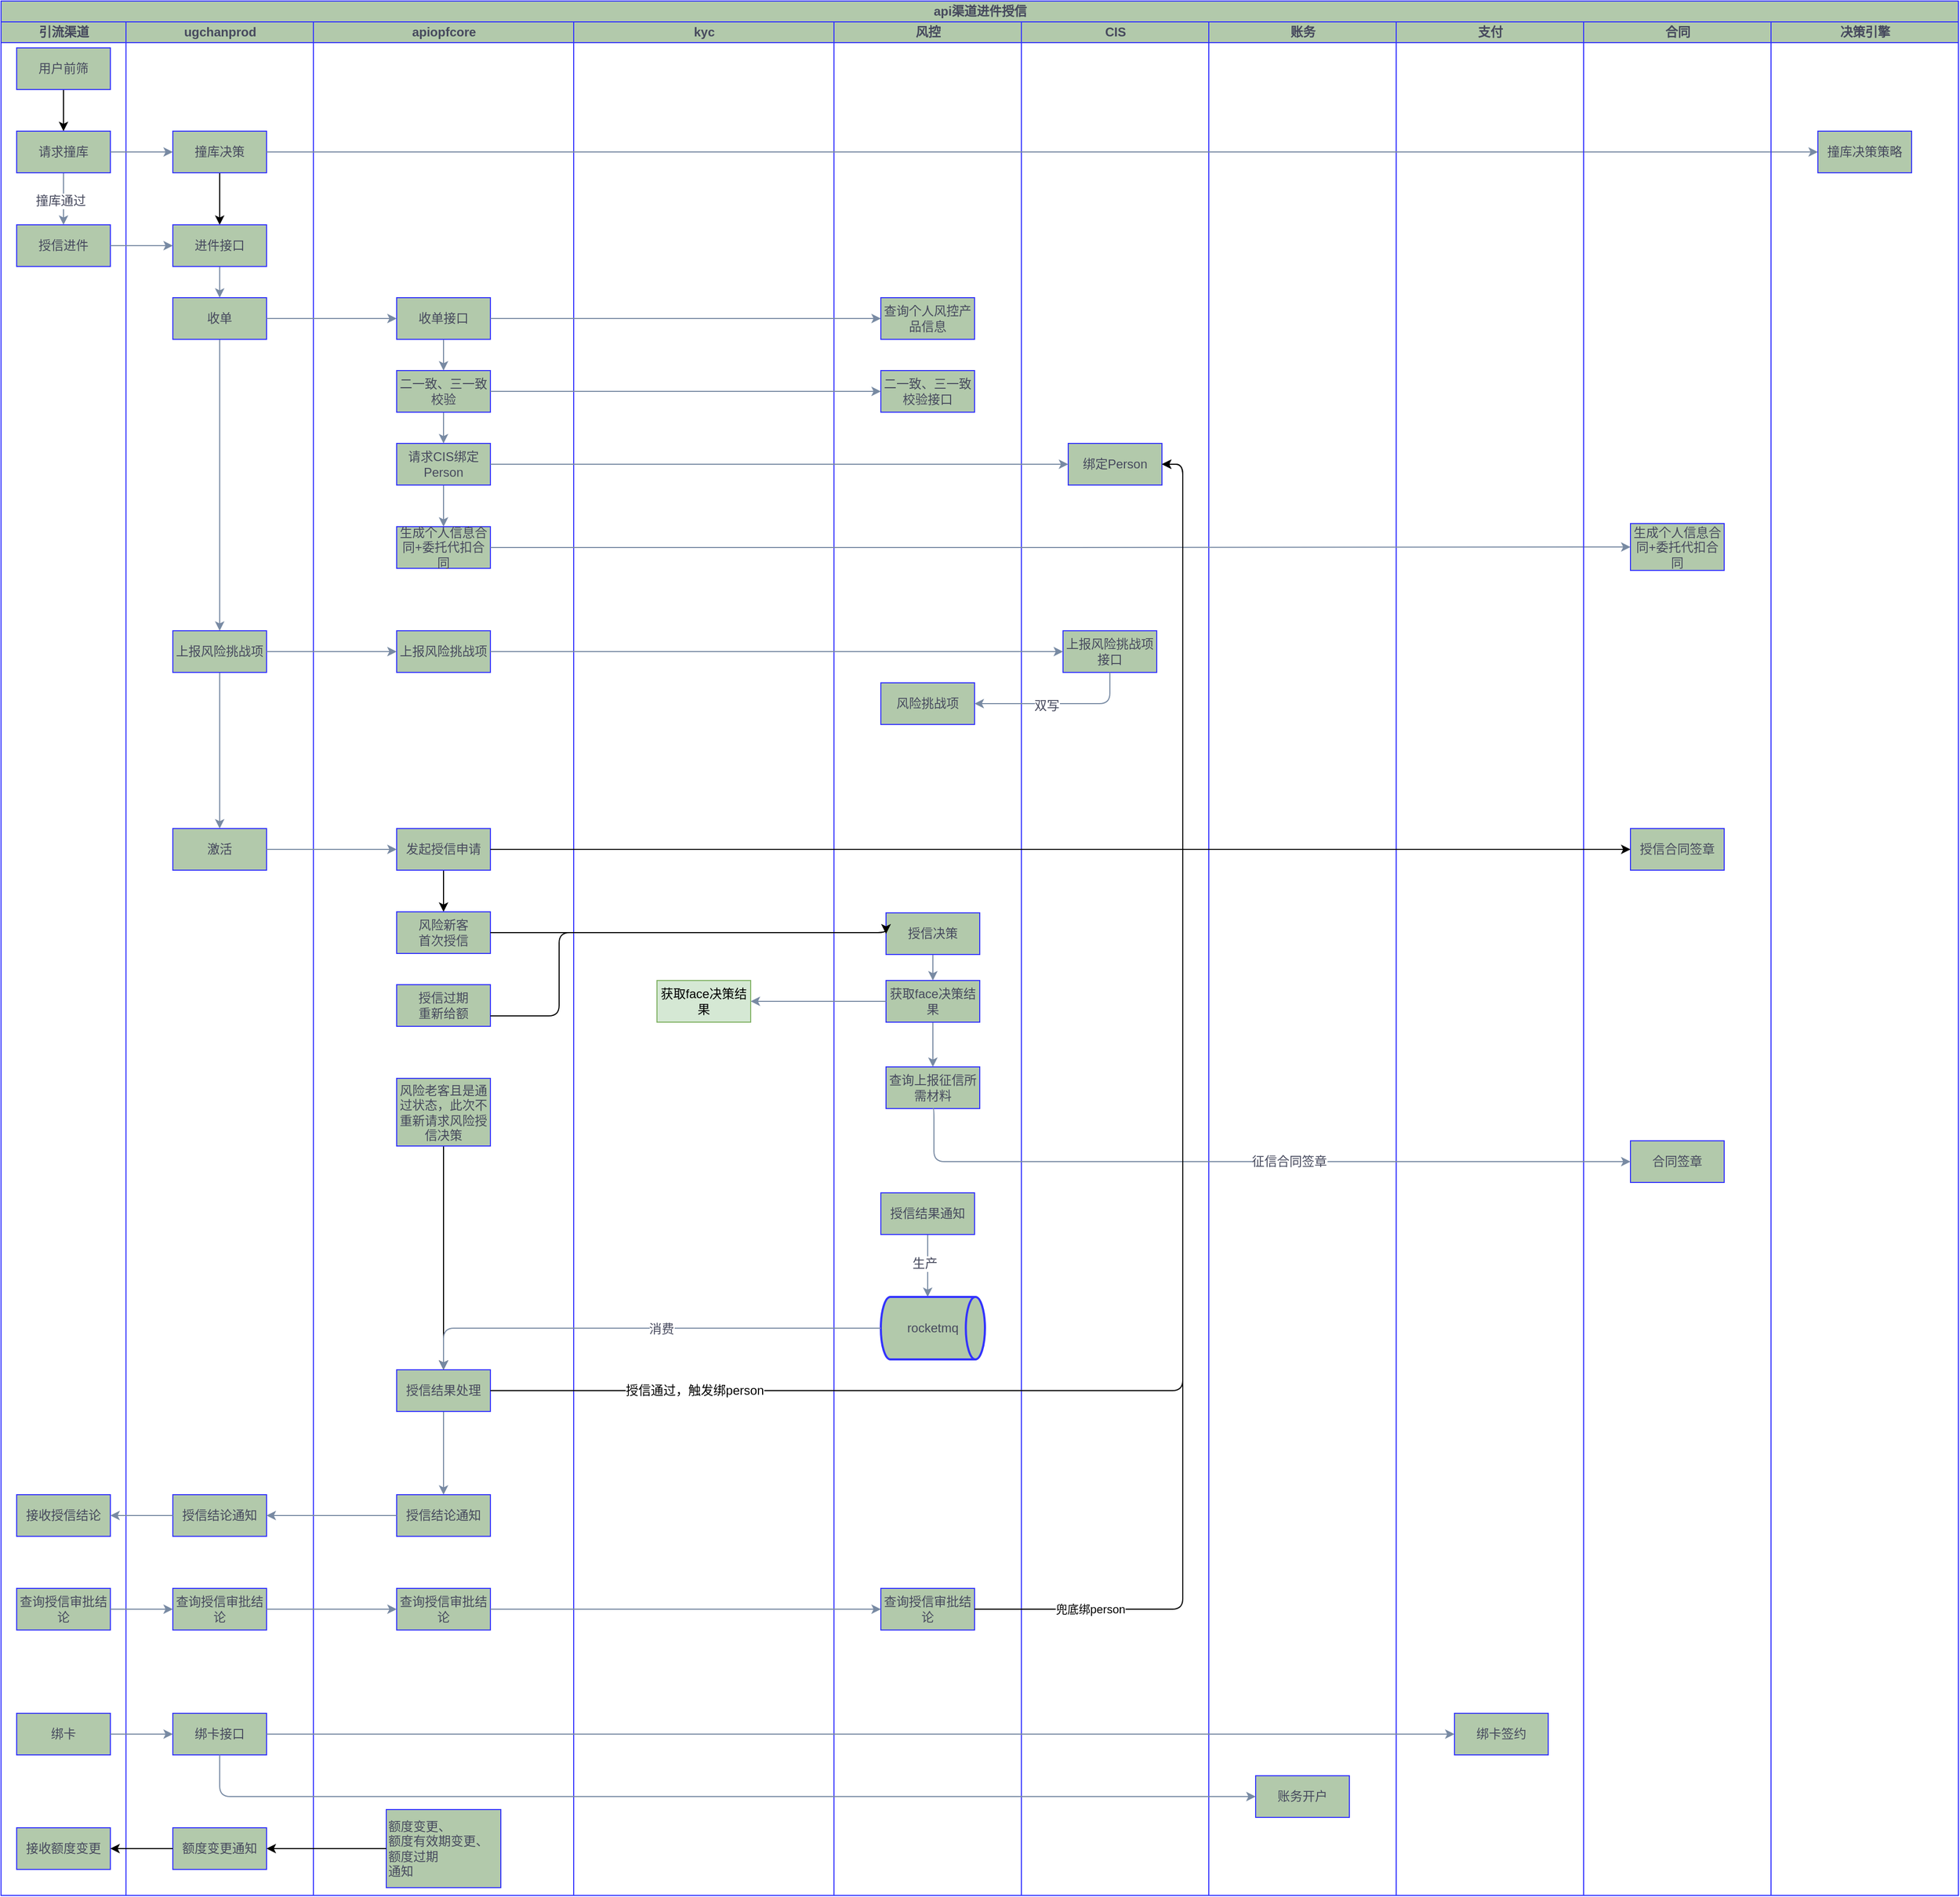 <mxfile version="28.2.7">
  <diagram id="prtHgNgQTEPvFCAcTncT" name="Page-1">
    <mxGraphModel dx="1741" dy="1065" grid="1" gridSize="10" guides="1" tooltips="1" connect="1" arrows="1" fold="1" page="1" pageScale="1" pageWidth="827" pageHeight="1169" math="0" shadow="0">
      <root>
        <mxCell id="0" />
        <mxCell id="1" parent="0" />
        <mxCell id="0aJKDV-4UEbGTjIscSVI-1" value="api渠道进件授信" style="swimlane;childLayout=stackLayout;resizeParent=1;resizeParentMax=0;startSize=20;html=1;labelBackgroundColor=none;fillColor=#B2C9AB;strokeColor=#3333FF;fontColor=#46495D;" parent="1" vertex="1">
          <mxGeometry x="234.0" y="105" width="1880" height="1820" as="geometry" />
        </mxCell>
        <mxCell id="0aJKDV-4UEbGTjIscSVI-2" value="引流渠道" style="swimlane;startSize=20;html=1;labelBackgroundColor=none;fillColor=#B2C9AB;strokeColor=#3333FF;fontColor=#46495D;" parent="0aJKDV-4UEbGTjIscSVI-1" vertex="1">
          <mxGeometry y="20" width="120" height="1800" as="geometry" />
        </mxCell>
        <mxCell id="0aJKDV-4UEbGTjIscSVI-20" style="edgeStyle=orthogonalEdgeStyle;rounded=0;orthogonalLoop=1;jettySize=auto;html=1;entryX=0.5;entryY=0;entryDx=0;entryDy=0;strokeColor=#788AA3;fontFamily=Helvetica;fontSize=12;fontColor=#46495D;startSize=20;fillColor=#B2C9AB;" parent="0aJKDV-4UEbGTjIscSVI-2" source="0aJKDV-4UEbGTjIscSVI-12" target="0aJKDV-4UEbGTjIscSVI-19" edge="1">
          <mxGeometry relative="1" as="geometry" />
        </mxCell>
        <mxCell id="0aJKDV-4UEbGTjIscSVI-21" value="撞库通过" style="edgeLabel;html=1;align=center;verticalAlign=middle;resizable=0;points=[];fontSize=12;fontFamily=Helvetica;fontColor=#46495D;" parent="0aJKDV-4UEbGTjIscSVI-20" vertex="1" connectable="0">
          <mxGeometry x="0.05" y="-3" relative="1" as="geometry">
            <mxPoint as="offset" />
          </mxGeometry>
        </mxCell>
        <mxCell id="0aJKDV-4UEbGTjIscSVI-12" value="请求撞库" style="rounded=0;whiteSpace=wrap;html=1;labelBackgroundColor=none;strokeColor=#3333FF;align=center;verticalAlign=middle;fontFamily=Helvetica;fontSize=12;fontColor=#46495D;startSize=20;fillColor=#B2C9AB;" parent="0aJKDV-4UEbGTjIscSVI-2" vertex="1">
          <mxGeometry x="15.0" y="105" width="90" height="40" as="geometry" />
        </mxCell>
        <mxCell id="0aJKDV-4UEbGTjIscSVI-19" value="授信进件" style="rounded=0;whiteSpace=wrap;html=1;labelBackgroundColor=none;strokeColor=#3333FF;align=center;verticalAlign=middle;fontFamily=Helvetica;fontSize=12;fontColor=#46495D;startSize=20;fillColor=#B2C9AB;" parent="0aJKDV-4UEbGTjIscSVI-2" vertex="1">
          <mxGeometry x="15.0" y="195" width="90" height="40" as="geometry" />
        </mxCell>
        <mxCell id="0aJKDV-4UEbGTjIscSVI-86" value="接收授信结论" style="rounded=0;whiteSpace=wrap;html=1;labelBackgroundColor=none;strokeColor=#3333FF;align=center;verticalAlign=middle;fontFamily=Helvetica;fontSize=12;fontColor=#46495D;startSize=20;fillColor=#B2C9AB;" parent="0aJKDV-4UEbGTjIscSVI-2" vertex="1">
          <mxGeometry x="15.0" y="1415" width="90" height="40" as="geometry" />
        </mxCell>
        <mxCell id="0aJKDV-4UEbGTjIscSVI-89" value="查询授信审批结论" style="rounded=0;whiteSpace=wrap;html=1;labelBackgroundColor=none;strokeColor=#3333FF;align=center;verticalAlign=middle;fontFamily=Helvetica;fontSize=12;fontColor=#46495D;startSize=20;fillColor=#B2C9AB;" parent="0aJKDV-4UEbGTjIscSVI-2" vertex="1">
          <mxGeometry x="15.0" y="1505" width="90" height="40" as="geometry" />
        </mxCell>
        <mxCell id="0aJKDV-4UEbGTjIscSVI-97" value="绑卡" style="rounded=0;whiteSpace=wrap;html=1;labelBackgroundColor=none;strokeColor=#3333FF;align=center;verticalAlign=middle;fontFamily=Helvetica;fontSize=12;fontColor=#46495D;startSize=20;fillColor=#B2C9AB;" parent="0aJKDV-4UEbGTjIscSVI-2" vertex="1">
          <mxGeometry x="15.0" y="1625" width="90" height="40" as="geometry" />
        </mxCell>
        <mxCell id="_hFNNQDsAzryGd1d4DFy-20" value="接收额度变更" style="rounded=0;whiteSpace=wrap;html=1;labelBackgroundColor=none;strokeColor=#3333FF;align=center;verticalAlign=middle;fontFamily=Helvetica;fontSize=12;fontColor=#46495D;startSize=20;fillColor=#B2C9AB;" vertex="1" parent="0aJKDV-4UEbGTjIscSVI-2">
          <mxGeometry x="15.0" y="1735" width="90" height="40" as="geometry" />
        </mxCell>
        <mxCell id="_hFNNQDsAzryGd1d4DFy-25" style="edgeStyle=orthogonalEdgeStyle;shape=connector;curved=0;rounded=1;orthogonalLoop=1;jettySize=auto;html=1;entryX=0.5;entryY=0;entryDx=0;entryDy=0;strokeColor=default;align=center;verticalAlign=middle;fontFamily=Helvetica;fontSize=11;fontColor=default;labelBackgroundColor=default;endArrow=classic;" edge="1" parent="0aJKDV-4UEbGTjIscSVI-2" source="_hFNNQDsAzryGd1d4DFy-23" target="0aJKDV-4UEbGTjIscSVI-12">
          <mxGeometry relative="1" as="geometry" />
        </mxCell>
        <mxCell id="_hFNNQDsAzryGd1d4DFy-23" value="用户前筛" style="rounded=0;whiteSpace=wrap;html=1;labelBackgroundColor=none;strokeColor=#3333FF;align=center;verticalAlign=middle;fontFamily=Helvetica;fontSize=12;fontColor=#46495D;startSize=20;fillColor=#B2C9AB;" vertex="1" parent="0aJKDV-4UEbGTjIscSVI-2">
          <mxGeometry x="15.0" y="25" width="90" height="40" as="geometry" />
        </mxCell>
        <mxCell id="0aJKDV-4UEbGTjIscSVI-3" value="ugchanprod" style="swimlane;startSize=20;html=1;labelBackgroundColor=none;fillColor=#B2C9AB;strokeColor=#3333FF;fontColor=#46495D;" parent="0aJKDV-4UEbGTjIscSVI-1" vertex="1">
          <mxGeometry x="120" y="20" width="180" height="1800" as="geometry" />
        </mxCell>
        <mxCell id="_hFNNQDsAzryGd1d4DFy-24" style="edgeStyle=orthogonalEdgeStyle;shape=connector;curved=0;rounded=1;orthogonalLoop=1;jettySize=auto;html=1;entryX=0.5;entryY=0;entryDx=0;entryDy=0;strokeColor=default;align=center;verticalAlign=middle;fontFamily=Helvetica;fontSize=11;fontColor=default;labelBackgroundColor=default;endArrow=classic;" edge="1" parent="0aJKDV-4UEbGTjIscSVI-3" source="0aJKDV-4UEbGTjIscSVI-15" target="0aJKDV-4UEbGTjIscSVI-22">
          <mxGeometry relative="1" as="geometry" />
        </mxCell>
        <mxCell id="0aJKDV-4UEbGTjIscSVI-15" value="撞库决策" style="rounded=0;whiteSpace=wrap;html=1;labelBackgroundColor=none;strokeColor=#3333FF;align=center;verticalAlign=middle;fontFamily=Helvetica;fontSize=12;fontColor=#46495D;startSize=20;fillColor=#B2C9AB;" parent="0aJKDV-4UEbGTjIscSVI-3" vertex="1">
          <mxGeometry x="45.0" y="105" width="90" height="40" as="geometry" />
        </mxCell>
        <mxCell id="0aJKDV-4UEbGTjIscSVI-25" value="" style="edgeStyle=orthogonalEdgeStyle;rounded=0;orthogonalLoop=1;jettySize=auto;html=1;strokeColor=#788AA3;fontFamily=Helvetica;fontSize=12;fontColor=#46495D;startSize=20;fillColor=#B2C9AB;" parent="0aJKDV-4UEbGTjIscSVI-3" source="0aJKDV-4UEbGTjIscSVI-22" target="0aJKDV-4UEbGTjIscSVI-24" edge="1">
          <mxGeometry relative="1" as="geometry" />
        </mxCell>
        <mxCell id="0aJKDV-4UEbGTjIscSVI-22" value="进件接口" style="rounded=0;whiteSpace=wrap;html=1;labelBackgroundColor=none;strokeColor=#3333FF;align=center;verticalAlign=middle;fontFamily=Helvetica;fontSize=12;fontColor=#46495D;startSize=20;fillColor=#B2C9AB;" parent="0aJKDV-4UEbGTjIscSVI-3" vertex="1">
          <mxGeometry x="45.0" y="195" width="90" height="40" as="geometry" />
        </mxCell>
        <mxCell id="0aJKDV-4UEbGTjIscSVI-27" value="" style="edgeStyle=orthogonalEdgeStyle;rounded=0;orthogonalLoop=1;jettySize=auto;html=1;strokeColor=#788AA3;fontFamily=Helvetica;fontSize=12;fontColor=#46495D;startSize=20;fillColor=#B2C9AB;" parent="0aJKDV-4UEbGTjIscSVI-3" source="0aJKDV-4UEbGTjIscSVI-24" target="0aJKDV-4UEbGTjIscSVI-26" edge="1">
          <mxGeometry relative="1" as="geometry" />
        </mxCell>
        <mxCell id="0aJKDV-4UEbGTjIscSVI-24" value="收单" style="rounded=0;whiteSpace=wrap;html=1;labelBackgroundColor=none;strokeColor=#3333FF;align=center;verticalAlign=middle;fontFamily=Helvetica;fontSize=12;fontColor=#46495D;startSize=20;fillColor=#B2C9AB;" parent="0aJKDV-4UEbGTjIscSVI-3" vertex="1">
          <mxGeometry x="45.0" y="265" width="90" height="40" as="geometry" />
        </mxCell>
        <mxCell id="0aJKDV-4UEbGTjIscSVI-29" value="" style="edgeStyle=orthogonalEdgeStyle;rounded=0;orthogonalLoop=1;jettySize=auto;html=1;strokeColor=#788AA3;fontFamily=Helvetica;fontSize=12;fontColor=#46495D;startSize=20;fillColor=#B2C9AB;" parent="0aJKDV-4UEbGTjIscSVI-3" source="0aJKDV-4UEbGTjIscSVI-26" target="0aJKDV-4UEbGTjIscSVI-28" edge="1">
          <mxGeometry relative="1" as="geometry" />
        </mxCell>
        <mxCell id="0aJKDV-4UEbGTjIscSVI-26" value="上报风险挑战项" style="rounded=0;whiteSpace=wrap;html=1;labelBackgroundColor=none;strokeColor=#3333FF;align=center;verticalAlign=middle;fontFamily=Helvetica;fontSize=12;fontColor=#46495D;startSize=20;fillColor=#B2C9AB;" parent="0aJKDV-4UEbGTjIscSVI-3" vertex="1">
          <mxGeometry x="45.0" y="585" width="90" height="40" as="geometry" />
        </mxCell>
        <mxCell id="0aJKDV-4UEbGTjIscSVI-28" value="激活" style="rounded=0;whiteSpace=wrap;html=1;labelBackgroundColor=none;strokeColor=#3333FF;align=center;verticalAlign=middle;fontFamily=Helvetica;fontSize=12;fontColor=#46495D;startSize=20;fillColor=#B2C9AB;" parent="0aJKDV-4UEbGTjIscSVI-3" vertex="1">
          <mxGeometry x="45.0" y="775" width="90" height="40" as="geometry" />
        </mxCell>
        <mxCell id="0aJKDV-4UEbGTjIscSVI-84" value="授信结论通知" style="rounded=0;whiteSpace=wrap;html=1;labelBackgroundColor=none;strokeColor=#3333FF;align=center;verticalAlign=middle;fontFamily=Helvetica;fontSize=12;fontColor=#46495D;startSize=20;fillColor=#B2C9AB;" parent="0aJKDV-4UEbGTjIscSVI-3" vertex="1">
          <mxGeometry x="45.0" y="1415" width="90" height="40" as="geometry" />
        </mxCell>
        <mxCell id="0aJKDV-4UEbGTjIscSVI-90" value="查询授信审批结论" style="rounded=0;whiteSpace=wrap;html=1;labelBackgroundColor=none;strokeColor=#3333FF;align=center;verticalAlign=middle;fontFamily=Helvetica;fontSize=12;fontColor=#46495D;startSize=20;fillColor=#B2C9AB;" parent="0aJKDV-4UEbGTjIscSVI-3" vertex="1">
          <mxGeometry x="45.0" y="1505" width="90" height="40" as="geometry" />
        </mxCell>
        <mxCell id="0aJKDV-4UEbGTjIscSVI-98" value="绑卡接口" style="rounded=0;whiteSpace=wrap;html=1;labelBackgroundColor=none;strokeColor=#3333FF;align=center;verticalAlign=middle;fontFamily=Helvetica;fontSize=12;fontColor=#46495D;startSize=20;fillColor=#B2C9AB;" parent="0aJKDV-4UEbGTjIscSVI-3" vertex="1">
          <mxGeometry x="45.0" y="1625" width="90" height="40" as="geometry" />
        </mxCell>
        <mxCell id="_hFNNQDsAzryGd1d4DFy-19" value="额度变更通知" style="rounded=0;whiteSpace=wrap;html=1;labelBackgroundColor=none;strokeColor=#3333FF;align=center;verticalAlign=middle;fontFamily=Helvetica;fontSize=12;fontColor=#46495D;startSize=20;fillColor=#B2C9AB;" vertex="1" parent="0aJKDV-4UEbGTjIscSVI-3">
          <mxGeometry x="45.0" y="1735" width="90" height="40" as="geometry" />
        </mxCell>
        <mxCell id="0aJKDV-4UEbGTjIscSVI-4" value="apiopfcore" style="swimlane;startSize=20;html=1;labelBackgroundColor=none;fillColor=#B2C9AB;strokeColor=#3333FF;fontColor=#46495D;" parent="0aJKDV-4UEbGTjIscSVI-1" vertex="1">
          <mxGeometry x="300" y="20" width="250" height="1800" as="geometry" />
        </mxCell>
        <mxCell id="0aJKDV-4UEbGTjIscSVI-35" value="" style="edgeStyle=orthogonalEdgeStyle;shape=connector;curved=0;rounded=1;orthogonalLoop=1;jettySize=auto;html=1;labelBackgroundColor=default;strokeColor=#788AA3;align=center;verticalAlign=middle;fontFamily=Helvetica;fontSize=12;fontColor=#46495D;endArrow=classic;startSize=20;fillColor=#B2C9AB;" parent="0aJKDV-4UEbGTjIscSVI-4" source="0aJKDV-4UEbGTjIscSVI-30" target="0aJKDV-4UEbGTjIscSVI-34" edge="1">
          <mxGeometry relative="1" as="geometry" />
        </mxCell>
        <mxCell id="0aJKDV-4UEbGTjIscSVI-30" value="收单接口" style="rounded=0;whiteSpace=wrap;html=1;labelBackgroundColor=none;strokeColor=#3333FF;align=center;verticalAlign=middle;fontFamily=Helvetica;fontSize=12;fontColor=#46495D;startSize=20;fillColor=#B2C9AB;" parent="0aJKDV-4UEbGTjIscSVI-4" vertex="1">
          <mxGeometry x="80.0" y="265" width="90" height="40" as="geometry" />
        </mxCell>
        <mxCell id="0aJKDV-4UEbGTjIscSVI-38" style="edgeStyle=orthogonalEdgeStyle;shape=connector;curved=0;rounded=1;orthogonalLoop=1;jettySize=auto;html=1;labelBackgroundColor=default;strokeColor=#788AA3;align=center;verticalAlign=middle;fontFamily=Helvetica;fontSize=12;fontColor=#46495D;endArrow=classic;startSize=20;fillColor=#B2C9AB;" parent="0aJKDV-4UEbGTjIscSVI-4" source="0aJKDV-4UEbGTjIscSVI-34" edge="1">
          <mxGeometry relative="1" as="geometry">
            <mxPoint x="125.0" y="405" as="targetPoint" />
          </mxGeometry>
        </mxCell>
        <mxCell id="0aJKDV-4UEbGTjIscSVI-34" value="二一致、三一致校验" style="rounded=0;whiteSpace=wrap;html=1;labelBackgroundColor=none;strokeColor=#3333FF;align=center;verticalAlign=middle;fontFamily=Helvetica;fontSize=12;fontColor=#46495D;startSize=20;fillColor=#B2C9AB;" parent="0aJKDV-4UEbGTjIscSVI-4" vertex="1">
          <mxGeometry x="80.0" y="335" width="90" height="40" as="geometry" />
        </mxCell>
        <mxCell id="0aJKDV-4UEbGTjIscSVI-43" style="edgeStyle=orthogonalEdgeStyle;shape=connector;curved=0;rounded=1;orthogonalLoop=1;jettySize=auto;html=1;entryX=0.5;entryY=0;entryDx=0;entryDy=0;labelBackgroundColor=default;strokeColor=#788AA3;align=center;verticalAlign=middle;fontFamily=Helvetica;fontSize=12;fontColor=#46495D;endArrow=classic;startSize=20;fillColor=#B2C9AB;" parent="0aJKDV-4UEbGTjIscSVI-4" source="0aJKDV-4UEbGTjIscSVI-39" target="0aJKDV-4UEbGTjIscSVI-42" edge="1">
          <mxGeometry relative="1" as="geometry" />
        </mxCell>
        <mxCell id="0aJKDV-4UEbGTjIscSVI-39" value="请求CIS绑定Person" style="rounded=0;whiteSpace=wrap;html=1;labelBackgroundColor=none;strokeColor=#3333FF;align=center;verticalAlign=middle;fontFamily=Helvetica;fontSize=12;fontColor=#46495D;startSize=20;fillColor=#B2C9AB;" parent="0aJKDV-4UEbGTjIscSVI-4" vertex="1">
          <mxGeometry x="80.0" y="405" width="90" height="40" as="geometry" />
        </mxCell>
        <mxCell id="0aJKDV-4UEbGTjIscSVI-42" value="生成个人信息合同+委托代扣合同" style="rounded=0;whiteSpace=wrap;html=1;labelBackgroundColor=none;strokeColor=#3333FF;align=center;verticalAlign=middle;fontFamily=Helvetica;fontSize=12;fontColor=#46495D;startSize=20;fillColor=#B2C9AB;" parent="0aJKDV-4UEbGTjIscSVI-4" vertex="1">
          <mxGeometry x="80.0" y="485" width="90" height="40" as="geometry" />
        </mxCell>
        <mxCell id="0aJKDV-4UEbGTjIscSVI-47" value="上报风险挑战项" style="rounded=0;whiteSpace=wrap;html=1;labelBackgroundColor=none;strokeColor=#3333FF;align=center;verticalAlign=middle;fontFamily=Helvetica;fontSize=12;fontColor=#46495D;startSize=20;fillColor=#B2C9AB;" parent="0aJKDV-4UEbGTjIscSVI-4" vertex="1">
          <mxGeometry x="80.0" y="585" width="90" height="40" as="geometry" />
        </mxCell>
        <mxCell id="_hFNNQDsAzryGd1d4DFy-11" value="" style="edgeStyle=orthogonalEdgeStyle;rounded=0;orthogonalLoop=1;jettySize=auto;html=1;" edge="1" parent="0aJKDV-4UEbGTjIscSVI-4" source="0aJKDV-4UEbGTjIscSVI-53" target="_hFNNQDsAzryGd1d4DFy-10">
          <mxGeometry relative="1" as="geometry" />
        </mxCell>
        <mxCell id="0aJKDV-4UEbGTjIscSVI-53" value="发起授信申请" style="rounded=0;whiteSpace=wrap;html=1;labelBackgroundColor=none;strokeColor=#3333FF;align=center;verticalAlign=middle;fontFamily=Helvetica;fontSize=12;fontColor=#46495D;startSize=20;fillColor=#B2C9AB;" parent="0aJKDV-4UEbGTjIscSVI-4" vertex="1">
          <mxGeometry x="80.0" y="775" width="90" height="40" as="geometry" />
        </mxCell>
        <mxCell id="0aJKDV-4UEbGTjIscSVI-83" value="" style="edgeStyle=orthogonalEdgeStyle;shape=connector;curved=0;rounded=1;orthogonalLoop=1;jettySize=auto;html=1;labelBackgroundColor=default;strokeColor=#788AA3;align=center;verticalAlign=middle;fontFamily=Helvetica;fontSize=12;fontColor=#46495D;endArrow=classic;startSize=20;fillColor=#B2C9AB;" parent="0aJKDV-4UEbGTjIscSVI-4" source="0aJKDV-4UEbGTjIscSVI-77" target="0aJKDV-4UEbGTjIscSVI-82" edge="1">
          <mxGeometry relative="1" as="geometry" />
        </mxCell>
        <mxCell id="0aJKDV-4UEbGTjIscSVI-77" value="授信结果处理" style="rounded=0;whiteSpace=wrap;html=1;labelBackgroundColor=none;strokeColor=#3333FF;align=center;verticalAlign=middle;fontFamily=Helvetica;fontSize=12;fontColor=#46495D;startSize=20;fillColor=#B2C9AB;" parent="0aJKDV-4UEbGTjIscSVI-4" vertex="1">
          <mxGeometry x="80.0" y="1295" width="90" height="40" as="geometry" />
        </mxCell>
        <mxCell id="0aJKDV-4UEbGTjIscSVI-82" value="授信结论通知" style="rounded=0;whiteSpace=wrap;html=1;labelBackgroundColor=none;strokeColor=#3333FF;align=center;verticalAlign=middle;fontFamily=Helvetica;fontSize=12;fontColor=#46495D;startSize=20;fillColor=#B2C9AB;" parent="0aJKDV-4UEbGTjIscSVI-4" vertex="1">
          <mxGeometry x="80.0" y="1415" width="90" height="40" as="geometry" />
        </mxCell>
        <mxCell id="0aJKDV-4UEbGTjIscSVI-92" value="查询授信审批结论" style="rounded=0;whiteSpace=wrap;html=1;labelBackgroundColor=none;strokeColor=#3333FF;align=center;verticalAlign=middle;fontFamily=Helvetica;fontSize=12;fontColor=#46495D;startSize=20;fillColor=#B2C9AB;" parent="0aJKDV-4UEbGTjIscSVI-4" vertex="1">
          <mxGeometry x="80.0" y="1505" width="90" height="40" as="geometry" />
        </mxCell>
        <mxCell id="_hFNNQDsAzryGd1d4DFy-10" value="风险新客&lt;br&gt;首次授信" style="rounded=0;whiteSpace=wrap;html=1;labelBackgroundColor=none;strokeColor=#3333FF;align=center;verticalAlign=middle;fontFamily=Helvetica;fontSize=12;fontColor=#46495D;startSize=20;fillColor=#B2C9AB;" vertex="1" parent="0aJKDV-4UEbGTjIscSVI-4">
          <mxGeometry x="80.0" y="855" width="90" height="40" as="geometry" />
        </mxCell>
        <mxCell id="_hFNNQDsAzryGd1d4DFy-12" value="&lt;div&gt;授信过期&lt;/div&gt;重新给额" style="rounded=0;whiteSpace=wrap;html=1;labelBackgroundColor=none;strokeColor=#3333FF;align=center;verticalAlign=middle;fontFamily=Helvetica;fontSize=12;fontColor=#46495D;startSize=20;fillColor=#B2C9AB;" vertex="1" parent="0aJKDV-4UEbGTjIscSVI-4">
          <mxGeometry x="80.0" y="925" width="90" height="40" as="geometry" />
        </mxCell>
        <mxCell id="_hFNNQDsAzryGd1d4DFy-18" value="额度变更、&lt;div&gt;额度有效期变更、&lt;/div&gt;&lt;div&gt;额度过期&lt;br&gt;&lt;div&gt;通知&lt;/div&gt;&lt;/div&gt;" style="rounded=0;whiteSpace=wrap;html=1;labelBackgroundColor=none;strokeColor=#3333FF;align=left;verticalAlign=middle;fontFamily=Helvetica;fontSize=12;fontColor=#46495D;startSize=20;fillColor=#B2C9AB;" vertex="1" parent="0aJKDV-4UEbGTjIscSVI-4">
          <mxGeometry x="70" y="1717.5" width="110" height="75" as="geometry" />
        </mxCell>
        <mxCell id="_hFNNQDsAzryGd1d4DFy-29" style="edgeStyle=orthogonalEdgeStyle;shape=connector;curved=0;rounded=1;orthogonalLoop=1;jettySize=auto;html=1;strokeColor=default;align=center;verticalAlign=middle;fontFamily=Helvetica;fontSize=11;fontColor=default;labelBackgroundColor=default;endArrow=classic;" edge="1" parent="0aJKDV-4UEbGTjIscSVI-4" source="_hFNNQDsAzryGd1d4DFy-28">
          <mxGeometry relative="1" as="geometry">
            <mxPoint x="125" y="1295" as="targetPoint" />
          </mxGeometry>
        </mxCell>
        <mxCell id="_hFNNQDsAzryGd1d4DFy-28" value="&lt;div&gt;风险老客且是通过状态，此次不重新请求风险授信决策&lt;/div&gt;" style="rounded=0;whiteSpace=wrap;html=1;labelBackgroundColor=none;strokeColor=#3333FF;align=center;verticalAlign=middle;fontFamily=Helvetica;fontSize=12;fontColor=#46495D;startSize=20;fillColor=#B2C9AB;" vertex="1" parent="0aJKDV-4UEbGTjIscSVI-4">
          <mxGeometry x="80" y="1015" width="90" height="65" as="geometry" />
        </mxCell>
        <mxCell id="0aJKDV-4UEbGTjIscSVI-57" value="kyc" style="swimlane;startSize=20;html=1;labelBackgroundColor=none;fillColor=#B2C9AB;strokeColor=#3333FF;fontColor=#46495D;" parent="0aJKDV-4UEbGTjIscSVI-1" vertex="1">
          <mxGeometry x="550" y="20" width="250" height="1800" as="geometry" />
        </mxCell>
        <mxCell id="0aJKDV-4UEbGTjIscSVI-58" value="获取face决策结果" style="rounded=0;whiteSpace=wrap;html=1;labelBackgroundColor=none;strokeColor=#82b366;align=center;verticalAlign=middle;fontFamily=Helvetica;fontSize=12;startSize=20;fillColor=#d5e8d4;" parent="0aJKDV-4UEbGTjIscSVI-57" vertex="1">
          <mxGeometry x="80.0" y="921" width="90" height="40" as="geometry" />
        </mxCell>
        <mxCell id="0aJKDV-4UEbGTjIscSVI-6" value="风控" style="swimlane;startSize=20;html=1;labelBackgroundColor=none;fillColor=#B2C9AB;strokeColor=#3333FF;fontColor=#46495D;" parent="0aJKDV-4UEbGTjIscSVI-1" vertex="1">
          <mxGeometry x="800" y="20" width="180" height="1800" as="geometry" />
        </mxCell>
        <mxCell id="0aJKDV-4UEbGTjIscSVI-32" value="查询个人风控产品信息" style="rounded=0;whiteSpace=wrap;html=1;labelBackgroundColor=none;strokeColor=#3333FF;align=center;verticalAlign=middle;fontFamily=Helvetica;fontSize=12;fontColor=#46495D;startSize=20;fillColor=#B2C9AB;" parent="0aJKDV-4UEbGTjIscSVI-6" vertex="1">
          <mxGeometry x="45.0" y="265" width="90" height="40" as="geometry" />
        </mxCell>
        <mxCell id="0aJKDV-4UEbGTjIscSVI-36" value="二一致、三一致校验接口" style="rounded=0;whiteSpace=wrap;html=1;labelBackgroundColor=none;strokeColor=#3333FF;align=center;verticalAlign=middle;fontFamily=Helvetica;fontSize=12;fontColor=#46495D;startSize=20;fillColor=#B2C9AB;" parent="0aJKDV-4UEbGTjIscSVI-6" vertex="1">
          <mxGeometry x="45.0" y="335" width="90" height="40" as="geometry" />
        </mxCell>
        <mxCell id="0aJKDV-4UEbGTjIscSVI-50" value="风险挑战项" style="rounded=0;whiteSpace=wrap;html=1;labelBackgroundColor=none;strokeColor=#3333FF;align=center;verticalAlign=middle;fontFamily=Helvetica;fontSize=12;fontColor=#46495D;startSize=20;fillColor=#B2C9AB;" parent="0aJKDV-4UEbGTjIscSVI-6" vertex="1">
          <mxGeometry x="45.0" y="635" width="90" height="40" as="geometry" />
        </mxCell>
        <mxCell id="0aJKDV-4UEbGTjIscSVI-63" style="edgeStyle=orthogonalEdgeStyle;shape=connector;curved=0;rounded=1;orthogonalLoop=1;jettySize=auto;html=1;entryX=0.5;entryY=0;entryDx=0;entryDy=0;labelBackgroundColor=default;strokeColor=#788AA3;align=center;verticalAlign=middle;fontFamily=Helvetica;fontSize=12;fontColor=#46495D;endArrow=classic;startSize=20;fillColor=#B2C9AB;" parent="0aJKDV-4UEbGTjIscSVI-6" source="0aJKDV-4UEbGTjIscSVI-55" target="0aJKDV-4UEbGTjIscSVI-61" edge="1">
          <mxGeometry relative="1" as="geometry" />
        </mxCell>
        <mxCell id="0aJKDV-4UEbGTjIscSVI-55" value="授信决策" style="rounded=0;whiteSpace=wrap;html=1;labelBackgroundColor=none;strokeColor=#3333FF;align=center;verticalAlign=middle;fontFamily=Helvetica;fontSize=12;fontColor=#46495D;startSize=20;fillColor=#B2C9AB;" parent="0aJKDV-4UEbGTjIscSVI-6" vertex="1">
          <mxGeometry x="50.0" y="856" width="90" height="40" as="geometry" />
        </mxCell>
        <mxCell id="0aJKDV-4UEbGTjIscSVI-67" style="edgeStyle=orthogonalEdgeStyle;shape=connector;curved=0;rounded=1;orthogonalLoop=1;jettySize=auto;html=1;entryX=0.5;entryY=0;entryDx=0;entryDy=0;labelBackgroundColor=default;strokeColor=#788AA3;align=center;verticalAlign=middle;fontFamily=Helvetica;fontSize=12;fontColor=#46495D;endArrow=classic;startSize=20;fillColor=#B2C9AB;" parent="0aJKDV-4UEbGTjIscSVI-6" source="0aJKDV-4UEbGTjIscSVI-61" target="0aJKDV-4UEbGTjIscSVI-66" edge="1">
          <mxGeometry relative="1" as="geometry" />
        </mxCell>
        <mxCell id="0aJKDV-4UEbGTjIscSVI-61" value="获取face决策结果" style="rounded=0;whiteSpace=wrap;html=1;labelBackgroundColor=none;strokeColor=#3333FF;align=center;verticalAlign=middle;fontFamily=Helvetica;fontSize=12;fontColor=#46495D;startSize=20;fillColor=#B2C9AB;" parent="0aJKDV-4UEbGTjIscSVI-6" vertex="1">
          <mxGeometry x="50.0" y="921" width="90" height="40" as="geometry" />
        </mxCell>
        <mxCell id="0aJKDV-4UEbGTjIscSVI-66" value="查询上报征信所需材料" style="rounded=0;whiteSpace=wrap;html=1;labelBackgroundColor=none;strokeColor=#3333FF;align=center;verticalAlign=middle;fontFamily=Helvetica;fontSize=12;fontColor=#46495D;startSize=20;fillColor=#B2C9AB;" parent="0aJKDV-4UEbGTjIscSVI-6" vertex="1">
          <mxGeometry x="50.0" y="1004" width="90" height="40" as="geometry" />
        </mxCell>
        <mxCell id="0aJKDV-4UEbGTjIscSVI-74" value="" style="edgeStyle=orthogonalEdgeStyle;shape=connector;curved=0;rounded=1;orthogonalLoop=1;jettySize=auto;html=1;labelBackgroundColor=default;strokeColor=#788AA3;align=center;verticalAlign=middle;fontFamily=Helvetica;fontSize=12;fontColor=#46495D;endArrow=classic;startSize=20;fillColor=#B2C9AB;" parent="0aJKDV-4UEbGTjIscSVI-6" source="0aJKDV-4UEbGTjIscSVI-72" edge="1">
          <mxGeometry relative="1" as="geometry">
            <mxPoint x="90.0" y="1225" as="targetPoint" />
          </mxGeometry>
        </mxCell>
        <mxCell id="0aJKDV-4UEbGTjIscSVI-76" value="生产" style="edgeLabel;html=1;align=center;verticalAlign=middle;resizable=0;points=[];fontSize=12;fontFamily=Helvetica;fontColor=#46495D;" parent="0aJKDV-4UEbGTjIscSVI-74" vertex="1" connectable="0">
          <mxGeometry x="-0.074" y="-3" relative="1" as="geometry">
            <mxPoint as="offset" />
          </mxGeometry>
        </mxCell>
        <mxCell id="0aJKDV-4UEbGTjIscSVI-72" value="授信结果通知" style="rounded=0;whiteSpace=wrap;html=1;labelBackgroundColor=none;strokeColor=#3333FF;align=center;verticalAlign=middle;fontFamily=Helvetica;fontSize=12;fontColor=#46495D;startSize=20;fillColor=#B2C9AB;" parent="0aJKDV-4UEbGTjIscSVI-6" vertex="1">
          <mxGeometry x="45.0" y="1125" width="90" height="40" as="geometry" />
        </mxCell>
        <mxCell id="0aJKDV-4UEbGTjIscSVI-75" value="rocketmq" style="strokeWidth=2;html=1;shape=mxgraph.flowchart.direct_data;whiteSpace=wrap;labelBackgroundColor=none;strokeColor=#3333FF;align=center;verticalAlign=middle;fontFamily=Helvetica;fontSize=12;fontColor=#46495D;startSize=20;fillColor=#B2C9AB;" parent="0aJKDV-4UEbGTjIscSVI-6" vertex="1">
          <mxGeometry x="45.0" y="1225" width="100" height="60" as="geometry" />
        </mxCell>
        <mxCell id="0aJKDV-4UEbGTjIscSVI-94" value="查询授信审批结论" style="rounded=0;whiteSpace=wrap;html=1;labelBackgroundColor=none;strokeColor=#3333FF;align=center;verticalAlign=middle;fontFamily=Helvetica;fontSize=12;fontColor=#46495D;startSize=20;fillColor=#B2C9AB;" parent="0aJKDV-4UEbGTjIscSVI-6" vertex="1">
          <mxGeometry x="45.0" y="1505" width="90" height="40" as="geometry" />
        </mxCell>
        <mxCell id="0aJKDV-4UEbGTjIscSVI-7" value="CIS" style="swimlane;startSize=20;html=1;labelBackgroundColor=none;fillColor=#B2C9AB;strokeColor=#3333FF;fontColor=#46495D;" parent="0aJKDV-4UEbGTjIscSVI-1" vertex="1">
          <mxGeometry x="980" y="20" width="180" height="1800" as="geometry" />
        </mxCell>
        <mxCell id="0aJKDV-4UEbGTjIscSVI-40" value="绑定Person" style="rounded=0;whiteSpace=wrap;html=1;labelBackgroundColor=none;strokeColor=#3333FF;align=center;verticalAlign=middle;fontFamily=Helvetica;fontSize=12;fontColor=#46495D;startSize=20;fillColor=#B2C9AB;" parent="0aJKDV-4UEbGTjIscSVI-7" vertex="1">
          <mxGeometry x="45.0" y="405" width="90" height="40" as="geometry" />
        </mxCell>
        <mxCell id="0aJKDV-4UEbGTjIscSVI-46" value="上报风险挑战项接口" style="rounded=0;whiteSpace=wrap;html=1;labelBackgroundColor=none;strokeColor=#3333FF;align=center;verticalAlign=middle;fontFamily=Helvetica;fontSize=12;fontColor=#46495D;startSize=20;fillColor=#B2C9AB;" parent="0aJKDV-4UEbGTjIscSVI-7" vertex="1">
          <mxGeometry x="40.0" y="585" width="90" height="40" as="geometry" />
        </mxCell>
        <mxCell id="0aJKDV-4UEbGTjIscSVI-5" value="账务" style="swimlane;startSize=20;html=1;labelBackgroundColor=none;fillColor=#B2C9AB;strokeColor=#3333FF;fontColor=#46495D;" parent="0aJKDV-4UEbGTjIscSVI-1" vertex="1">
          <mxGeometry x="1160" y="20" width="180" height="1800" as="geometry" />
        </mxCell>
        <mxCell id="0aJKDV-4UEbGTjIscSVI-102" value="账务开户" style="rounded=0;whiteSpace=wrap;html=1;labelBackgroundColor=none;strokeColor=#3333FF;align=center;verticalAlign=middle;fontFamily=Helvetica;fontSize=12;fontColor=#46495D;startSize=20;fillColor=#B2C9AB;" parent="0aJKDV-4UEbGTjIscSVI-5" vertex="1">
          <mxGeometry x="45.0" y="1685" width="90" height="40" as="geometry" />
        </mxCell>
        <mxCell id="0aJKDV-4UEbGTjIscSVI-9" value="支付" style="swimlane;startSize=20;html=1;labelBackgroundColor=none;fillColor=#B2C9AB;strokeColor=#3333FF;fontColor=#46495D;" parent="0aJKDV-4UEbGTjIscSVI-1" vertex="1">
          <mxGeometry x="1340" y="20" width="180" height="1800" as="geometry" />
        </mxCell>
        <mxCell id="0aJKDV-4UEbGTjIscSVI-104" value="绑卡签约" style="rounded=0;whiteSpace=wrap;html=1;labelBackgroundColor=none;strokeColor=#3333FF;align=center;verticalAlign=middle;fontFamily=Helvetica;fontSize=12;fontColor=#46495D;startSize=20;fillColor=#B2C9AB;" parent="0aJKDV-4UEbGTjIscSVI-9" vertex="1">
          <mxGeometry x="56.0" y="1625" width="90" height="40" as="geometry" />
        </mxCell>
        <mxCell id="0aJKDV-4UEbGTjIscSVI-14" value="" style="edgeStyle=orthogonalEdgeStyle;rounded=0;orthogonalLoop=1;jettySize=auto;html=1;strokeColor=#788AA3;fontFamily=Helvetica;fontSize=12;fontColor=#46495D;startSize=20;fillColor=#B2C9AB;entryX=0;entryY=0.5;entryDx=0;entryDy=0;" parent="0aJKDV-4UEbGTjIscSVI-1" source="0aJKDV-4UEbGTjIscSVI-12" target="0aJKDV-4UEbGTjIscSVI-15" edge="1">
          <mxGeometry relative="1" as="geometry">
            <mxPoint x="156.0" y="85" as="targetPoint" />
          </mxGeometry>
        </mxCell>
        <mxCell id="0aJKDV-4UEbGTjIscSVI-17" style="edgeStyle=orthogonalEdgeStyle;rounded=0;orthogonalLoop=1;jettySize=auto;html=1;strokeColor=#788AA3;fontFamily=Helvetica;fontSize=12;fontColor=#46495D;startSize=20;fillColor=#B2C9AB;entryX=0;entryY=0.5;entryDx=0;entryDy=0;" parent="0aJKDV-4UEbGTjIscSVI-1" source="0aJKDV-4UEbGTjIscSVI-15" target="_hFNNQDsAzryGd1d4DFy-8" edge="1">
          <mxGeometry relative="1" as="geometry">
            <mxPoint x="380.0" y="85" as="targetPoint" />
          </mxGeometry>
        </mxCell>
        <mxCell id="0aJKDV-4UEbGTjIscSVI-23" value="" style="edgeStyle=orthogonalEdgeStyle;rounded=0;orthogonalLoop=1;jettySize=auto;html=1;strokeColor=#788AA3;fontFamily=Helvetica;fontSize=12;fontColor=#46495D;startSize=20;fillColor=#B2C9AB;" parent="0aJKDV-4UEbGTjIscSVI-1" source="0aJKDV-4UEbGTjIscSVI-19" target="0aJKDV-4UEbGTjIscSVI-22" edge="1">
          <mxGeometry relative="1" as="geometry" />
        </mxCell>
        <mxCell id="0aJKDV-4UEbGTjIscSVI-31" style="edgeStyle=orthogonalEdgeStyle;rounded=1;orthogonalLoop=1;jettySize=auto;html=1;entryX=0;entryY=0.5;entryDx=0;entryDy=0;strokeColor=#788AA3;fontFamily=Helvetica;fontSize=12;fontColor=#46495D;startSize=20;fillColor=#B2C9AB;curved=0;" parent="0aJKDV-4UEbGTjIscSVI-1" source="0aJKDV-4UEbGTjIscSVI-24" target="0aJKDV-4UEbGTjIscSVI-30" edge="1">
          <mxGeometry relative="1" as="geometry" />
        </mxCell>
        <mxCell id="0aJKDV-4UEbGTjIscSVI-33" style="edgeStyle=orthogonalEdgeStyle;shape=connector;curved=0;rounded=1;orthogonalLoop=1;jettySize=auto;html=1;entryX=0;entryY=0.5;entryDx=0;entryDy=0;labelBackgroundColor=default;strokeColor=#788AA3;align=center;verticalAlign=middle;fontFamily=Helvetica;fontSize=12;fontColor=#46495D;endArrow=classic;startSize=20;fillColor=#B2C9AB;" parent="0aJKDV-4UEbGTjIscSVI-1" source="0aJKDV-4UEbGTjIscSVI-30" target="0aJKDV-4UEbGTjIscSVI-32" edge="1">
          <mxGeometry relative="1" as="geometry" />
        </mxCell>
        <mxCell id="0aJKDV-4UEbGTjIscSVI-37" style="edgeStyle=orthogonalEdgeStyle;shape=connector;curved=0;rounded=1;orthogonalLoop=1;jettySize=auto;html=1;entryX=0;entryY=0.5;entryDx=0;entryDy=0;labelBackgroundColor=default;strokeColor=#788AA3;align=center;verticalAlign=middle;fontFamily=Helvetica;fontSize=12;fontColor=#46495D;endArrow=classic;startSize=20;fillColor=#B2C9AB;" parent="0aJKDV-4UEbGTjIscSVI-1" source="0aJKDV-4UEbGTjIscSVI-34" target="0aJKDV-4UEbGTjIscSVI-36" edge="1">
          <mxGeometry relative="1" as="geometry" />
        </mxCell>
        <mxCell id="0aJKDV-4UEbGTjIscSVI-41" style="edgeStyle=orthogonalEdgeStyle;shape=connector;curved=0;rounded=1;orthogonalLoop=1;jettySize=auto;html=1;labelBackgroundColor=default;strokeColor=#788AA3;align=center;verticalAlign=middle;fontFamily=Helvetica;fontSize=12;fontColor=#46495D;endArrow=classic;startSize=20;fillColor=#B2C9AB;" parent="0aJKDV-4UEbGTjIscSVI-1" source="0aJKDV-4UEbGTjIscSVI-39" target="0aJKDV-4UEbGTjIscSVI-40" edge="1">
          <mxGeometry relative="1" as="geometry" />
        </mxCell>
        <mxCell id="0aJKDV-4UEbGTjIscSVI-45" style="edgeStyle=orthogonalEdgeStyle;shape=connector;curved=0;rounded=1;orthogonalLoop=1;jettySize=auto;html=1;labelBackgroundColor=default;strokeColor=#788AA3;align=center;verticalAlign=middle;fontFamily=Helvetica;fontSize=12;fontColor=#46495D;endArrow=classic;startSize=20;fillColor=#B2C9AB;" parent="0aJKDV-4UEbGTjIscSVI-1" source="0aJKDV-4UEbGTjIscSVI-42" target="0aJKDV-4UEbGTjIscSVI-44" edge="1">
          <mxGeometry relative="1" as="geometry" />
        </mxCell>
        <mxCell id="0aJKDV-4UEbGTjIscSVI-8" value="合同" style="swimlane;startSize=20;html=1;labelBackgroundColor=none;fillColor=#B2C9AB;strokeColor=#3333FF;fontColor=#46495D;" parent="0aJKDV-4UEbGTjIscSVI-1" vertex="1">
          <mxGeometry x="1520" y="20" width="180" height="1800" as="geometry" />
        </mxCell>
        <mxCell id="0aJKDV-4UEbGTjIscSVI-44" value="生成个人信息合同+委托代扣合同" style="rounded=0;whiteSpace=wrap;html=1;labelBackgroundColor=none;strokeColor=#3333FF;align=center;verticalAlign=middle;fontFamily=Helvetica;fontSize=12;fontColor=#46495D;startSize=20;fillColor=#B2C9AB;" parent="0aJKDV-4UEbGTjIscSVI-8" vertex="1">
          <mxGeometry x="45" y="482" width="90" height="45" as="geometry" />
        </mxCell>
        <mxCell id="0aJKDV-4UEbGTjIscSVI-69" value="合同签章" style="rounded=0;whiteSpace=wrap;html=1;labelBackgroundColor=none;strokeColor=#3333FF;align=center;verticalAlign=middle;fontFamily=Helvetica;fontSize=12;fontColor=#46495D;startSize=20;fillColor=#B2C9AB;" parent="0aJKDV-4UEbGTjIscSVI-8" vertex="1">
          <mxGeometry x="45.0" y="1075" width="90" height="40" as="geometry" />
        </mxCell>
        <mxCell id="_hFNNQDsAzryGd1d4DFy-5" value="授信合同签章" style="rounded=0;whiteSpace=wrap;html=1;labelBackgroundColor=none;strokeColor=#3333FF;align=center;verticalAlign=middle;fontFamily=Helvetica;fontSize=12;fontColor=#46495D;startSize=20;fillColor=#B2C9AB;" vertex="1" parent="0aJKDV-4UEbGTjIscSVI-8">
          <mxGeometry x="45.0" y="775" width="90" height="40" as="geometry" />
        </mxCell>
        <mxCell id="_hFNNQDsAzryGd1d4DFy-7" value="决策引擎" style="swimlane;startSize=20;html=1;labelBackgroundColor=none;fillColor=#B2C9AB;strokeColor=#3333FF;fontColor=#46495D;" vertex="1" parent="0aJKDV-4UEbGTjIscSVI-1">
          <mxGeometry x="1700" y="20" width="180" height="1800" as="geometry" />
        </mxCell>
        <mxCell id="_hFNNQDsAzryGd1d4DFy-8" value="撞库决策策略" style="rounded=0;whiteSpace=wrap;html=1;labelBackgroundColor=none;strokeColor=#3333FF;align=center;verticalAlign=middle;fontFamily=Helvetica;fontSize=12;fontColor=#46495D;startSize=20;fillColor=#B2C9AB;" vertex="1" parent="_hFNNQDsAzryGd1d4DFy-7">
          <mxGeometry x="45.0" y="105" width="90" height="40" as="geometry" />
        </mxCell>
        <mxCell id="0aJKDV-4UEbGTjIscSVI-48" style="edgeStyle=orthogonalEdgeStyle;shape=connector;curved=0;rounded=1;orthogonalLoop=1;jettySize=auto;html=1;entryX=0;entryY=0.5;entryDx=0;entryDy=0;labelBackgroundColor=default;strokeColor=#788AA3;align=center;verticalAlign=middle;fontFamily=Helvetica;fontSize=12;fontColor=#46495D;endArrow=classic;startSize=20;fillColor=#B2C9AB;" parent="0aJKDV-4UEbGTjIscSVI-1" source="0aJKDV-4UEbGTjIscSVI-26" target="0aJKDV-4UEbGTjIscSVI-47" edge="1">
          <mxGeometry relative="1" as="geometry" />
        </mxCell>
        <mxCell id="0aJKDV-4UEbGTjIscSVI-49" style="edgeStyle=orthogonalEdgeStyle;shape=connector;curved=0;rounded=1;orthogonalLoop=1;jettySize=auto;html=1;entryX=0;entryY=0.5;entryDx=0;entryDy=0;labelBackgroundColor=default;strokeColor=#788AA3;align=center;verticalAlign=middle;fontFamily=Helvetica;fontSize=12;fontColor=#46495D;endArrow=classic;startSize=20;fillColor=#B2C9AB;" parent="0aJKDV-4UEbGTjIscSVI-1" source="0aJKDV-4UEbGTjIscSVI-47" target="0aJKDV-4UEbGTjIscSVI-46" edge="1">
          <mxGeometry relative="1" as="geometry" />
        </mxCell>
        <mxCell id="0aJKDV-4UEbGTjIscSVI-51" value="" style="endArrow=classic;html=1;rounded=1;labelBackgroundColor=default;strokeColor=#788AA3;align=center;verticalAlign=middle;fontFamily=Helvetica;fontSize=12;fontColor=#46495D;startSize=20;fillColor=#B2C9AB;shape=connector;edgeStyle=orthogonalEdgeStyle;curved=0;exitX=0.5;exitY=1;exitDx=0;exitDy=0;entryX=1;entryY=0.5;entryDx=0;entryDy=0;" parent="0aJKDV-4UEbGTjIscSVI-1" source="0aJKDV-4UEbGTjIscSVI-46" target="0aJKDV-4UEbGTjIscSVI-50" edge="1">
          <mxGeometry width="50" height="50" relative="1" as="geometry">
            <mxPoint x="656.0" y="435" as="sourcePoint" />
            <mxPoint x="706.0" y="385" as="targetPoint" />
          </mxGeometry>
        </mxCell>
        <mxCell id="0aJKDV-4UEbGTjIscSVI-52" value="双写" style="edgeLabel;html=1;align=center;verticalAlign=middle;resizable=0;points=[];fontSize=12;fontFamily=Helvetica;fontColor=#46495D;" parent="0aJKDV-4UEbGTjIscSVI-51" vertex="1" connectable="0">
          <mxGeometry x="0.136" y="2" relative="1" as="geometry">
            <mxPoint as="offset" />
          </mxGeometry>
        </mxCell>
        <mxCell id="0aJKDV-4UEbGTjIscSVI-54" style="edgeStyle=orthogonalEdgeStyle;shape=connector;curved=0;rounded=1;orthogonalLoop=1;jettySize=auto;html=1;entryX=0;entryY=0.5;entryDx=0;entryDy=0;labelBackgroundColor=default;strokeColor=#788AA3;align=center;verticalAlign=middle;fontFamily=Helvetica;fontSize=12;fontColor=#46495D;endArrow=classic;startSize=20;fillColor=#B2C9AB;" parent="0aJKDV-4UEbGTjIscSVI-1" source="0aJKDV-4UEbGTjIscSVI-28" target="0aJKDV-4UEbGTjIscSVI-53" edge="1">
          <mxGeometry relative="1" as="geometry" />
        </mxCell>
        <mxCell id="0aJKDV-4UEbGTjIscSVI-62" style="edgeStyle=orthogonalEdgeStyle;shape=connector;curved=0;rounded=1;orthogonalLoop=1;jettySize=auto;html=1;labelBackgroundColor=default;strokeColor=#788AA3;align=center;verticalAlign=middle;fontFamily=Helvetica;fontSize=12;fontColor=#46495D;endArrow=classic;startSize=20;fillColor=#B2C9AB;" parent="0aJKDV-4UEbGTjIscSVI-1" source="0aJKDV-4UEbGTjIscSVI-61" target="0aJKDV-4UEbGTjIscSVI-58" edge="1">
          <mxGeometry relative="1" as="geometry" />
        </mxCell>
        <mxCell id="0aJKDV-4UEbGTjIscSVI-70" style="edgeStyle=orthogonalEdgeStyle;shape=connector;curved=0;rounded=1;orthogonalLoop=1;jettySize=auto;html=1;entryX=0;entryY=0.5;entryDx=0;entryDy=0;labelBackgroundColor=default;strokeColor=#788AA3;align=center;verticalAlign=middle;fontFamily=Helvetica;fontSize=12;fontColor=#46495D;endArrow=classic;startSize=20;fillColor=#B2C9AB;exitX=0.5;exitY=1;exitDx=0;exitDy=0;" parent="0aJKDV-4UEbGTjIscSVI-1" source="0aJKDV-4UEbGTjIscSVI-66" target="0aJKDV-4UEbGTjIscSVI-69" edge="1">
          <mxGeometry relative="1" as="geometry">
            <Array as="points">
              <mxPoint x="896" y="1064" />
              <mxPoint x="896" y="1115" />
            </Array>
            <mxPoint x="675" y="1071" as="sourcePoint" />
          </mxGeometry>
        </mxCell>
        <mxCell id="0aJKDV-4UEbGTjIscSVI-71" value="征信合同签章" style="edgeLabel;html=1;align=center;verticalAlign=middle;resizable=0;points=[];fontSize=12;fontFamily=Helvetica;fontColor=#46495D;" parent="0aJKDV-4UEbGTjIscSVI-70" vertex="1" connectable="0">
          <mxGeometry x="0.093" y="2" relative="1" as="geometry">
            <mxPoint x="-1" y="2" as="offset" />
          </mxGeometry>
        </mxCell>
        <mxCell id="0aJKDV-4UEbGTjIscSVI-78" style="edgeStyle=orthogonalEdgeStyle;shape=connector;curved=0;rounded=1;orthogonalLoop=1;jettySize=auto;html=1;entryX=0.5;entryY=0;entryDx=0;entryDy=0;labelBackgroundColor=default;strokeColor=#788AA3;align=center;verticalAlign=middle;fontFamily=Helvetica;fontSize=12;fontColor=#46495D;endArrow=classic;startSize=20;fillColor=#B2C9AB;" parent="0aJKDV-4UEbGTjIscSVI-1" source="0aJKDV-4UEbGTjIscSVI-75" target="0aJKDV-4UEbGTjIscSVI-77" edge="1">
          <mxGeometry relative="1" as="geometry" />
        </mxCell>
        <mxCell id="0aJKDV-4UEbGTjIscSVI-79" value="消费" style="edgeLabel;html=1;align=center;verticalAlign=middle;resizable=0;points=[];fontSize=12;fontFamily=Helvetica;fontColor=#46495D;" parent="0aJKDV-4UEbGTjIscSVI-78" vertex="1" connectable="0">
          <mxGeometry x="-0.082" y="1" relative="1" as="geometry">
            <mxPoint as="offset" />
          </mxGeometry>
        </mxCell>
        <mxCell id="0aJKDV-4UEbGTjIscSVI-85" style="edgeStyle=orthogonalEdgeStyle;shape=connector;curved=0;rounded=1;orthogonalLoop=1;jettySize=auto;html=1;labelBackgroundColor=default;strokeColor=#788AA3;align=center;verticalAlign=middle;fontFamily=Helvetica;fontSize=12;fontColor=#46495D;endArrow=classic;startSize=20;fillColor=#B2C9AB;" parent="0aJKDV-4UEbGTjIscSVI-1" source="0aJKDV-4UEbGTjIscSVI-82" target="0aJKDV-4UEbGTjIscSVI-84" edge="1">
          <mxGeometry relative="1" as="geometry" />
        </mxCell>
        <mxCell id="0aJKDV-4UEbGTjIscSVI-88" style="edgeStyle=orthogonalEdgeStyle;shape=connector;curved=0;rounded=1;orthogonalLoop=1;jettySize=auto;html=1;entryX=1;entryY=0.5;entryDx=0;entryDy=0;labelBackgroundColor=default;strokeColor=#788AA3;align=center;verticalAlign=middle;fontFamily=Helvetica;fontSize=12;fontColor=#46495D;endArrow=classic;startSize=20;fillColor=#B2C9AB;" parent="0aJKDV-4UEbGTjIscSVI-1" source="0aJKDV-4UEbGTjIscSVI-84" target="0aJKDV-4UEbGTjIscSVI-86" edge="1">
          <mxGeometry relative="1" as="geometry" />
        </mxCell>
        <mxCell id="0aJKDV-4UEbGTjIscSVI-91" style="edgeStyle=orthogonalEdgeStyle;shape=connector;curved=0;rounded=1;orthogonalLoop=1;jettySize=auto;html=1;entryX=0;entryY=0.5;entryDx=0;entryDy=0;labelBackgroundColor=default;strokeColor=#788AA3;align=center;verticalAlign=middle;fontFamily=Helvetica;fontSize=12;fontColor=#46495D;endArrow=classic;startSize=20;fillColor=#B2C9AB;" parent="0aJKDV-4UEbGTjIscSVI-1" source="0aJKDV-4UEbGTjIscSVI-89" target="0aJKDV-4UEbGTjIscSVI-90" edge="1">
          <mxGeometry relative="1" as="geometry" />
        </mxCell>
        <mxCell id="0aJKDV-4UEbGTjIscSVI-93" style="edgeStyle=orthogonalEdgeStyle;shape=connector;curved=0;rounded=1;orthogonalLoop=1;jettySize=auto;html=1;labelBackgroundColor=default;strokeColor=#788AA3;align=center;verticalAlign=middle;fontFamily=Helvetica;fontSize=12;fontColor=#46495D;endArrow=classic;startSize=20;fillColor=#B2C9AB;entryX=0;entryY=0.5;entryDx=0;entryDy=0;" parent="0aJKDV-4UEbGTjIscSVI-1" source="0aJKDV-4UEbGTjIscSVI-90" target="0aJKDV-4UEbGTjIscSVI-92" edge="1">
          <mxGeometry relative="1" as="geometry">
            <mxPoint x="376.0" y="1545" as="targetPoint" />
          </mxGeometry>
        </mxCell>
        <mxCell id="0aJKDV-4UEbGTjIscSVI-95" style="edgeStyle=orthogonalEdgeStyle;shape=connector;curved=0;rounded=1;orthogonalLoop=1;jettySize=auto;html=1;labelBackgroundColor=default;strokeColor=#788AA3;align=center;verticalAlign=middle;fontFamily=Helvetica;fontSize=12;fontColor=#46495D;endArrow=classic;startSize=20;fillColor=#B2C9AB;" parent="0aJKDV-4UEbGTjIscSVI-1" source="0aJKDV-4UEbGTjIscSVI-92" target="0aJKDV-4UEbGTjIscSVI-94" edge="1">
          <mxGeometry relative="1" as="geometry" />
        </mxCell>
        <mxCell id="0aJKDV-4UEbGTjIscSVI-99" style="edgeStyle=orthogonalEdgeStyle;shape=connector;curved=0;rounded=1;orthogonalLoop=1;jettySize=auto;html=1;labelBackgroundColor=default;strokeColor=#788AA3;align=center;verticalAlign=middle;fontFamily=Helvetica;fontSize=12;fontColor=#46495D;endArrow=classic;startSize=20;fillColor=#B2C9AB;" parent="0aJKDV-4UEbGTjIscSVI-1" source="0aJKDV-4UEbGTjIscSVI-97" target="0aJKDV-4UEbGTjIscSVI-98" edge="1">
          <mxGeometry relative="1" as="geometry" />
        </mxCell>
        <mxCell id="0aJKDV-4UEbGTjIscSVI-101" style="edgeStyle=orthogonalEdgeStyle;shape=connector;curved=0;rounded=1;orthogonalLoop=1;jettySize=auto;html=1;entryX=0;entryY=0.5;entryDx=0;entryDy=0;labelBackgroundColor=default;strokeColor=#788AA3;align=center;verticalAlign=middle;fontFamily=Helvetica;fontSize=12;fontColor=#46495D;endArrow=classic;startSize=20;fillColor=#B2C9AB;" parent="0aJKDV-4UEbGTjIscSVI-1" source="0aJKDV-4UEbGTjIscSVI-98" target="0aJKDV-4UEbGTjIscSVI-104" edge="1">
          <mxGeometry relative="1" as="geometry">
            <mxPoint x="1028.0" y="1665" as="targetPoint" />
          </mxGeometry>
        </mxCell>
        <mxCell id="0aJKDV-4UEbGTjIscSVI-103" style="edgeStyle=orthogonalEdgeStyle;shape=connector;curved=0;rounded=1;orthogonalLoop=1;jettySize=auto;html=1;entryX=0;entryY=0.5;entryDx=0;entryDy=0;labelBackgroundColor=default;strokeColor=#788AA3;align=center;verticalAlign=middle;fontFamily=Helvetica;fontSize=12;fontColor=#46495D;endArrow=classic;startSize=20;fillColor=#B2C9AB;" parent="0aJKDV-4UEbGTjIscSVI-1" source="0aJKDV-4UEbGTjIscSVI-98" target="0aJKDV-4UEbGTjIscSVI-102" edge="1">
          <mxGeometry relative="1" as="geometry">
            <Array as="points">
              <mxPoint x="210" y="1725" />
            </Array>
          </mxGeometry>
        </mxCell>
        <mxCell id="_hFNNQDsAzryGd1d4DFy-1" style="edgeStyle=orthogonalEdgeStyle;rounded=1;orthogonalLoop=1;jettySize=auto;html=1;entryX=1;entryY=0.5;entryDx=0;entryDy=0;curved=0;exitX=1;exitY=0.5;exitDx=0;exitDy=0;" edge="1" parent="0aJKDV-4UEbGTjIscSVI-1" source="0aJKDV-4UEbGTjIscSVI-77" target="0aJKDV-4UEbGTjIscSVI-40">
          <mxGeometry relative="1" as="geometry">
            <Array as="points">
              <mxPoint x="1135" y="1335" />
              <mxPoint x="1135" y="445" />
            </Array>
          </mxGeometry>
        </mxCell>
        <mxCell id="_hFNNQDsAzryGd1d4DFy-6" value="&lt;font style=&quot;font-size: 12px;&quot;&gt;授信通过，触发绑person&lt;/font&gt;" style="edgeLabel;html=1;align=center;verticalAlign=middle;resizable=0;points=[];" vertex="1" connectable="0" parent="_hFNNQDsAzryGd1d4DFy-1">
          <mxGeometry x="-0.087" y="3" relative="1" as="geometry">
            <mxPoint x="-466" y="54" as="offset" />
          </mxGeometry>
        </mxCell>
        <mxCell id="_hFNNQDsAzryGd1d4DFy-4" style="edgeStyle=orthogonalEdgeStyle;rounded=0;orthogonalLoop=1;jettySize=auto;html=1;exitX=1;exitY=0.5;exitDx=0;exitDy=0;" edge="1" parent="0aJKDV-4UEbGTjIscSVI-1" source="0aJKDV-4UEbGTjIscSVI-53" target="_hFNNQDsAzryGd1d4DFy-5">
          <mxGeometry relative="1" as="geometry">
            <mxPoint x="1556.0" y="835" as="targetPoint" />
            <mxPoint x="940.0" y="815" as="sourcePoint" />
          </mxGeometry>
        </mxCell>
        <mxCell id="_hFNNQDsAzryGd1d4DFy-14" style="edgeStyle=orthogonalEdgeStyle;rounded=1;orthogonalLoop=1;jettySize=auto;html=1;entryX=0;entryY=0.5;entryDx=0;entryDy=0;curved=0;" edge="1" parent="0aJKDV-4UEbGTjIscSVI-1" source="_hFNNQDsAzryGd1d4DFy-10" target="0aJKDV-4UEbGTjIscSVI-55">
          <mxGeometry relative="1" as="geometry">
            <Array as="points">
              <mxPoint x="576" y="895" />
              <mxPoint x="576" y="895" />
            </Array>
          </mxGeometry>
        </mxCell>
        <mxCell id="_hFNNQDsAzryGd1d4DFy-15" style="edgeStyle=orthogonalEdgeStyle;shape=connector;curved=0;rounded=1;orthogonalLoop=1;jettySize=auto;html=1;entryX=0;entryY=0.5;entryDx=0;entryDy=0;strokeColor=default;align=center;verticalAlign=middle;fontFamily=Helvetica;fontSize=11;fontColor=default;labelBackgroundColor=default;endArrow=classic;" edge="1" parent="0aJKDV-4UEbGTjIscSVI-1" source="_hFNNQDsAzryGd1d4DFy-12" target="0aJKDV-4UEbGTjIscSVI-55">
          <mxGeometry relative="1" as="geometry">
            <Array as="points">
              <mxPoint x="536" y="975" />
              <mxPoint x="536" y="895" />
            </Array>
          </mxGeometry>
        </mxCell>
        <mxCell id="_hFNNQDsAzryGd1d4DFy-16" style="edgeStyle=orthogonalEdgeStyle;shape=connector;curved=0;rounded=1;orthogonalLoop=1;jettySize=auto;html=1;entryX=1;entryY=0.5;entryDx=0;entryDy=0;strokeColor=default;align=center;verticalAlign=middle;fontFamily=Helvetica;fontSize=11;fontColor=default;labelBackgroundColor=default;endArrow=classic;" edge="1" parent="0aJKDV-4UEbGTjIscSVI-1" source="0aJKDV-4UEbGTjIscSVI-94" target="0aJKDV-4UEbGTjIscSVI-40">
          <mxGeometry relative="1" as="geometry" />
        </mxCell>
        <mxCell id="_hFNNQDsAzryGd1d4DFy-17" value="兜底绑person" style="edgeLabel;html=1;align=center;verticalAlign=middle;resizable=0;points=[];fontFamily=Helvetica;fontSize=11;fontColor=default;labelBackgroundColor=default;" vertex="1" connectable="0" parent="_hFNNQDsAzryGd1d4DFy-16">
          <mxGeometry x="-0.467" relative="1" as="geometry">
            <mxPoint x="-89" y="152" as="offset" />
          </mxGeometry>
        </mxCell>
        <mxCell id="_hFNNQDsAzryGd1d4DFy-21" style="edgeStyle=orthogonalEdgeStyle;shape=connector;curved=0;rounded=1;orthogonalLoop=1;jettySize=auto;html=1;entryX=1;entryY=0.5;entryDx=0;entryDy=0;strokeColor=default;align=center;verticalAlign=middle;fontFamily=Helvetica;fontSize=11;fontColor=default;labelBackgroundColor=default;endArrow=classic;" edge="1" parent="0aJKDV-4UEbGTjIscSVI-1" source="_hFNNQDsAzryGd1d4DFy-18" target="_hFNNQDsAzryGd1d4DFy-19">
          <mxGeometry relative="1" as="geometry" />
        </mxCell>
        <mxCell id="_hFNNQDsAzryGd1d4DFy-22" style="edgeStyle=orthogonalEdgeStyle;shape=connector;curved=0;rounded=1;orthogonalLoop=1;jettySize=auto;html=1;entryX=1;entryY=0.5;entryDx=0;entryDy=0;strokeColor=default;align=center;verticalAlign=middle;fontFamily=Helvetica;fontSize=11;fontColor=default;labelBackgroundColor=default;endArrow=classic;" edge="1" parent="0aJKDV-4UEbGTjIscSVI-1" source="_hFNNQDsAzryGd1d4DFy-19" target="_hFNNQDsAzryGd1d4DFy-20">
          <mxGeometry relative="1" as="geometry" />
        </mxCell>
      </root>
    </mxGraphModel>
  </diagram>
</mxfile>
